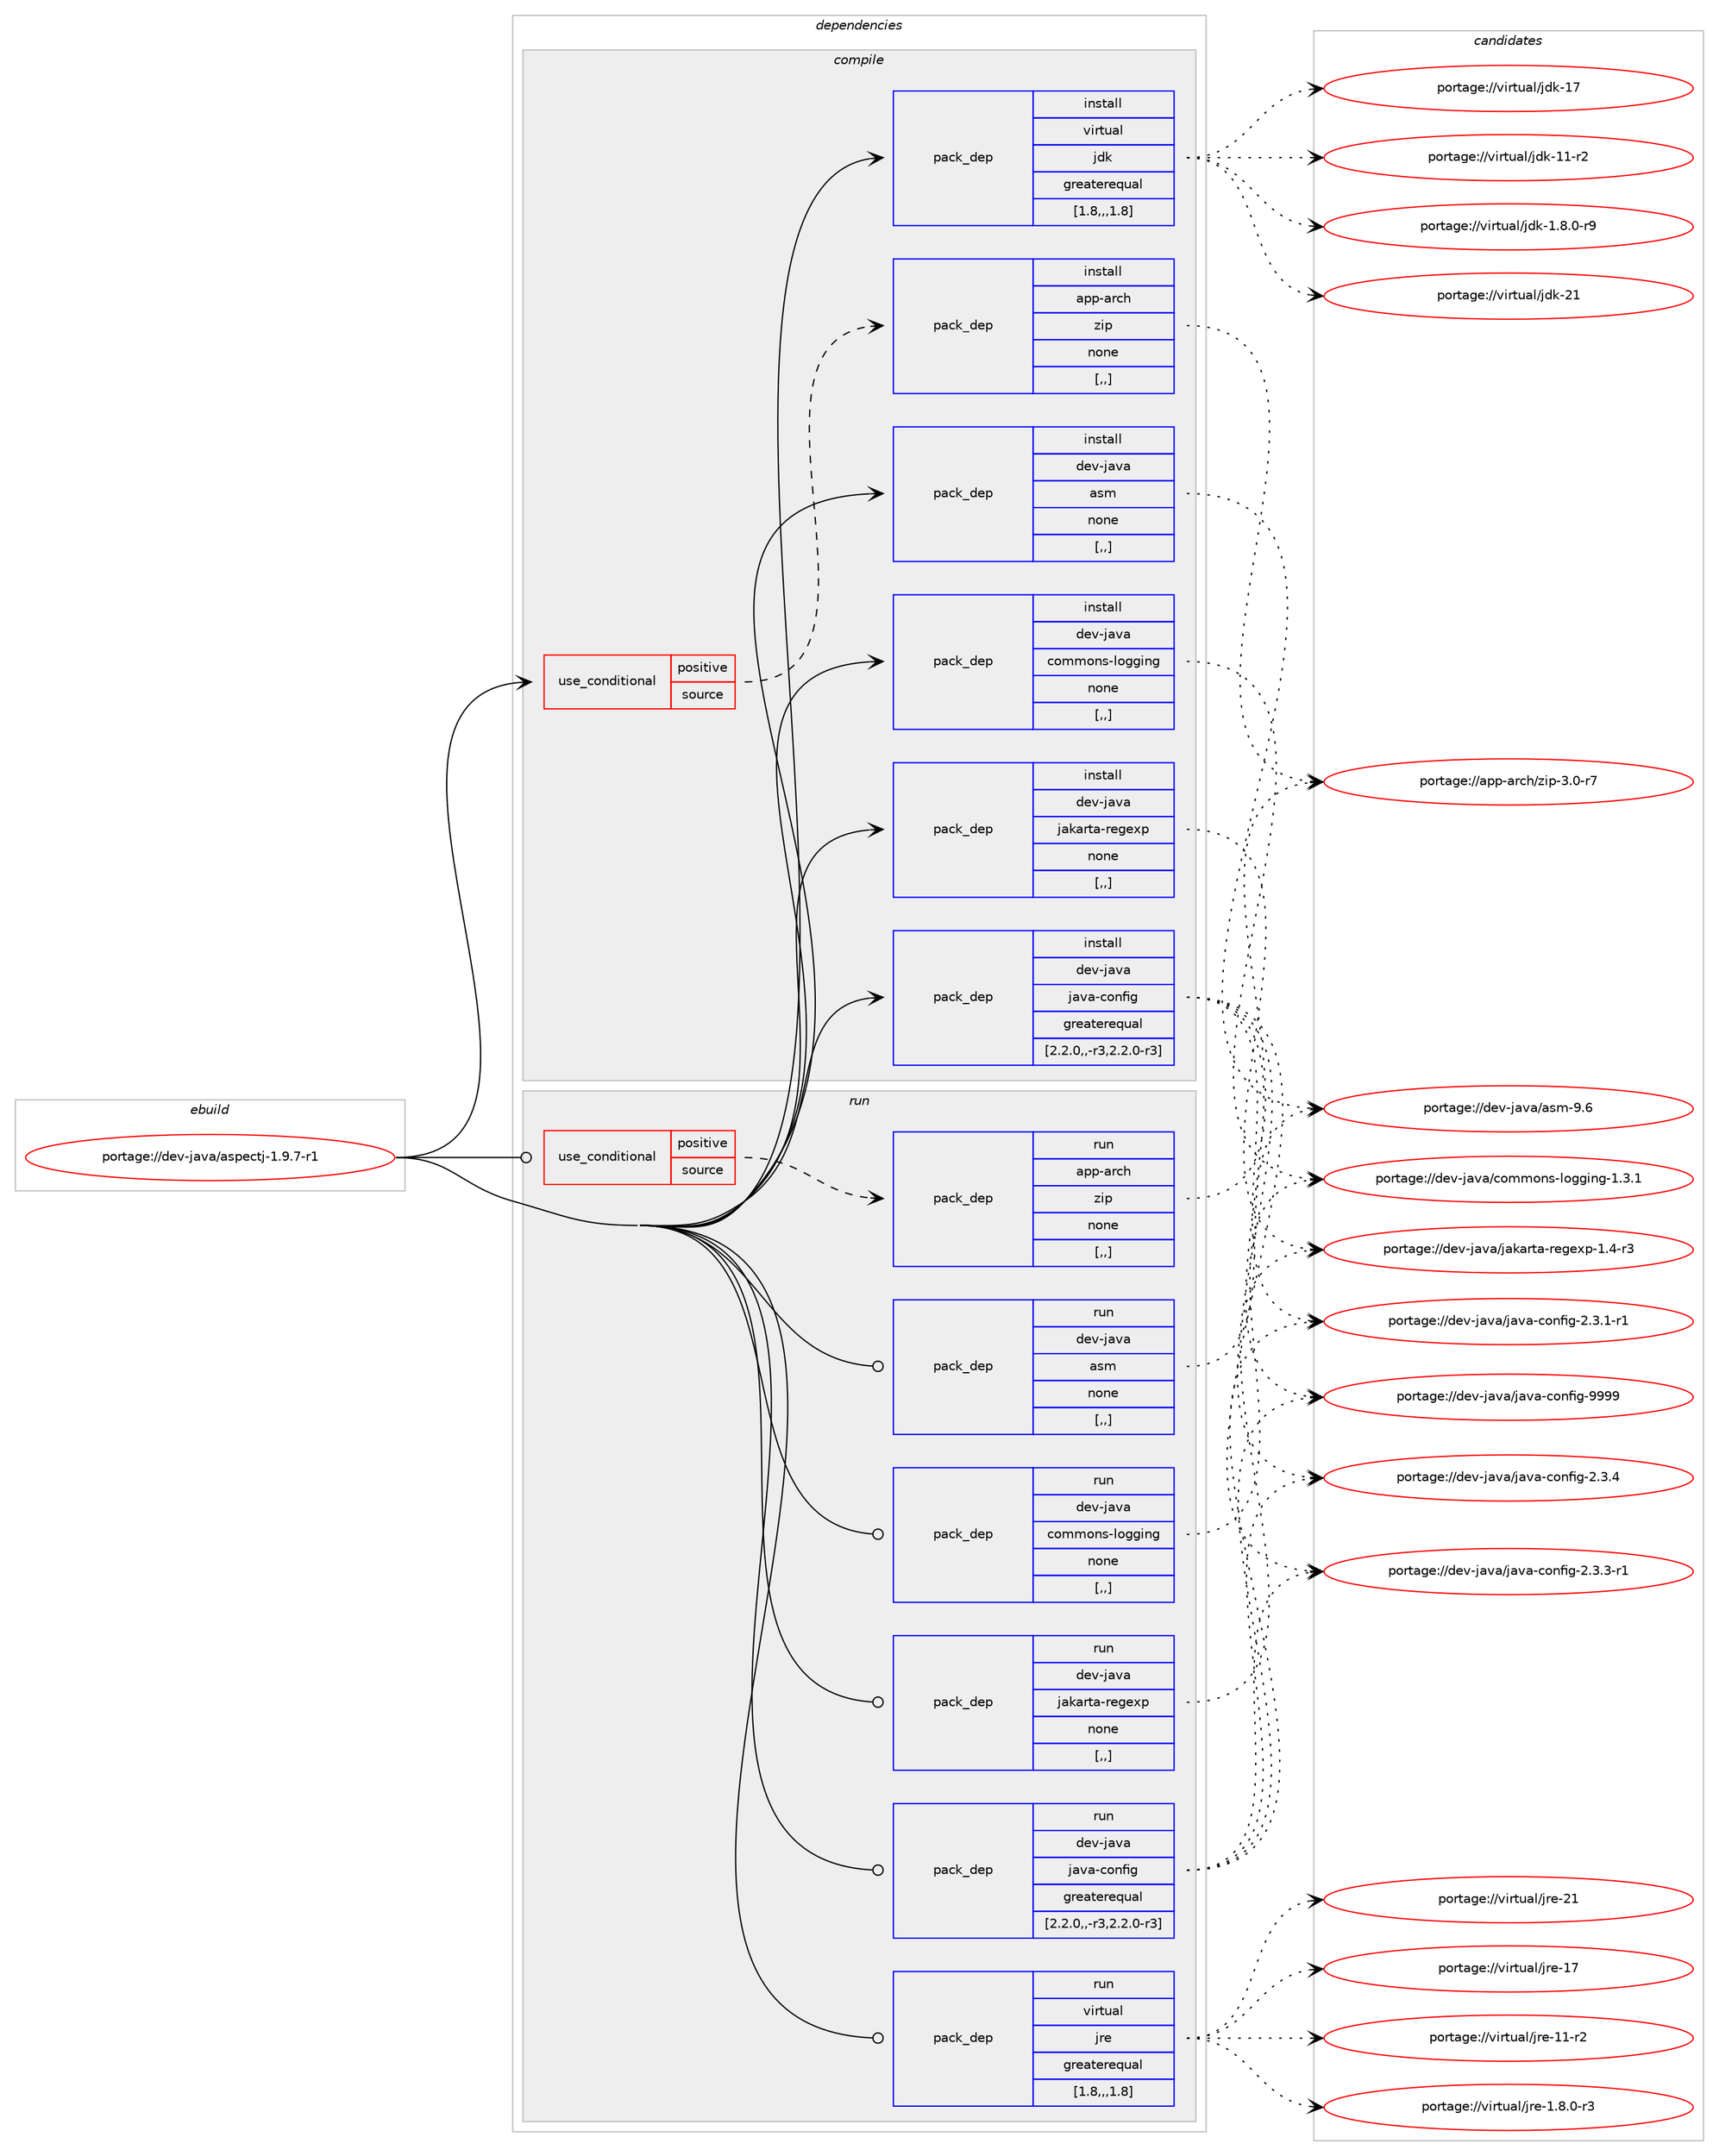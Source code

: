 digraph prolog {

# *************
# Graph options
# *************

newrank=true;
concentrate=true;
compound=true;
graph [rankdir=LR,fontname=Helvetica,fontsize=10,ranksep=1.5];#, ranksep=2.5, nodesep=0.2];
edge  [arrowhead=vee];
node  [fontname=Helvetica,fontsize=10];

# **********
# The ebuild
# **********

subgraph cluster_leftcol {
color=gray;
rank=same;
label=<<i>ebuild</i>>;
id [label="portage://dev-java/aspectj-1.9.7-r1", color=red, width=4, href="../dev-java/aspectj-1.9.7-r1.svg"];
}

# ****************
# The dependencies
# ****************

subgraph cluster_midcol {
color=gray;
label=<<i>dependencies</i>>;
subgraph cluster_compile {
fillcolor="#eeeeee";
style=filled;
label=<<i>compile</i>>;
subgraph cond21343 {
dependency92029 [label=<<TABLE BORDER="0" CELLBORDER="1" CELLSPACING="0" CELLPADDING="4"><TR><TD ROWSPAN="3" CELLPADDING="10">use_conditional</TD></TR><TR><TD>positive</TD></TR><TR><TD>source</TD></TR></TABLE>>, shape=none, color=red];
subgraph pack69643 {
dependency92030 [label=<<TABLE BORDER="0" CELLBORDER="1" CELLSPACING="0" CELLPADDING="4" WIDTH="220"><TR><TD ROWSPAN="6" CELLPADDING="30">pack_dep</TD></TR><TR><TD WIDTH="110">install</TD></TR><TR><TD>app-arch</TD></TR><TR><TD>zip</TD></TR><TR><TD>none</TD></TR><TR><TD>[,,]</TD></TR></TABLE>>, shape=none, color=blue];
}
dependency92029:e -> dependency92030:w [weight=20,style="dashed",arrowhead="vee"];
}
id:e -> dependency92029:w [weight=20,style="solid",arrowhead="vee"];
subgraph pack69644 {
dependency92031 [label=<<TABLE BORDER="0" CELLBORDER="1" CELLSPACING="0" CELLPADDING="4" WIDTH="220"><TR><TD ROWSPAN="6" CELLPADDING="30">pack_dep</TD></TR><TR><TD WIDTH="110">install</TD></TR><TR><TD>dev-java</TD></TR><TR><TD>asm</TD></TR><TR><TD>none</TD></TR><TR><TD>[,,]</TD></TR></TABLE>>, shape=none, color=blue];
}
id:e -> dependency92031:w [weight=20,style="solid",arrowhead="vee"];
subgraph pack69645 {
dependency92032 [label=<<TABLE BORDER="0" CELLBORDER="1" CELLSPACING="0" CELLPADDING="4" WIDTH="220"><TR><TD ROWSPAN="6" CELLPADDING="30">pack_dep</TD></TR><TR><TD WIDTH="110">install</TD></TR><TR><TD>dev-java</TD></TR><TR><TD>commons-logging</TD></TR><TR><TD>none</TD></TR><TR><TD>[,,]</TD></TR></TABLE>>, shape=none, color=blue];
}
id:e -> dependency92032:w [weight=20,style="solid",arrowhead="vee"];
subgraph pack69646 {
dependency92033 [label=<<TABLE BORDER="0" CELLBORDER="1" CELLSPACING="0" CELLPADDING="4" WIDTH="220"><TR><TD ROWSPAN="6" CELLPADDING="30">pack_dep</TD></TR><TR><TD WIDTH="110">install</TD></TR><TR><TD>dev-java</TD></TR><TR><TD>jakarta-regexp</TD></TR><TR><TD>none</TD></TR><TR><TD>[,,]</TD></TR></TABLE>>, shape=none, color=blue];
}
id:e -> dependency92033:w [weight=20,style="solid",arrowhead="vee"];
subgraph pack69647 {
dependency92034 [label=<<TABLE BORDER="0" CELLBORDER="1" CELLSPACING="0" CELLPADDING="4" WIDTH="220"><TR><TD ROWSPAN="6" CELLPADDING="30">pack_dep</TD></TR><TR><TD WIDTH="110">install</TD></TR><TR><TD>dev-java</TD></TR><TR><TD>java-config</TD></TR><TR><TD>greaterequal</TD></TR><TR><TD>[2.2.0,,-r3,2.2.0-r3]</TD></TR></TABLE>>, shape=none, color=blue];
}
id:e -> dependency92034:w [weight=20,style="solid",arrowhead="vee"];
subgraph pack69648 {
dependency92035 [label=<<TABLE BORDER="0" CELLBORDER="1" CELLSPACING="0" CELLPADDING="4" WIDTH="220"><TR><TD ROWSPAN="6" CELLPADDING="30">pack_dep</TD></TR><TR><TD WIDTH="110">install</TD></TR><TR><TD>virtual</TD></TR><TR><TD>jdk</TD></TR><TR><TD>greaterequal</TD></TR><TR><TD>[1.8,,,1.8]</TD></TR></TABLE>>, shape=none, color=blue];
}
id:e -> dependency92035:w [weight=20,style="solid",arrowhead="vee"];
}
subgraph cluster_compileandrun {
fillcolor="#eeeeee";
style=filled;
label=<<i>compile and run</i>>;
}
subgraph cluster_run {
fillcolor="#eeeeee";
style=filled;
label=<<i>run</i>>;
subgraph cond21344 {
dependency92036 [label=<<TABLE BORDER="0" CELLBORDER="1" CELLSPACING="0" CELLPADDING="4"><TR><TD ROWSPAN="3" CELLPADDING="10">use_conditional</TD></TR><TR><TD>positive</TD></TR><TR><TD>source</TD></TR></TABLE>>, shape=none, color=red];
subgraph pack69649 {
dependency92037 [label=<<TABLE BORDER="0" CELLBORDER="1" CELLSPACING="0" CELLPADDING="4" WIDTH="220"><TR><TD ROWSPAN="6" CELLPADDING="30">pack_dep</TD></TR><TR><TD WIDTH="110">run</TD></TR><TR><TD>app-arch</TD></TR><TR><TD>zip</TD></TR><TR><TD>none</TD></TR><TR><TD>[,,]</TD></TR></TABLE>>, shape=none, color=blue];
}
dependency92036:e -> dependency92037:w [weight=20,style="dashed",arrowhead="vee"];
}
id:e -> dependency92036:w [weight=20,style="solid",arrowhead="odot"];
subgraph pack69650 {
dependency92038 [label=<<TABLE BORDER="0" CELLBORDER="1" CELLSPACING="0" CELLPADDING="4" WIDTH="220"><TR><TD ROWSPAN="6" CELLPADDING="30">pack_dep</TD></TR><TR><TD WIDTH="110">run</TD></TR><TR><TD>dev-java</TD></TR><TR><TD>asm</TD></TR><TR><TD>none</TD></TR><TR><TD>[,,]</TD></TR></TABLE>>, shape=none, color=blue];
}
id:e -> dependency92038:w [weight=20,style="solid",arrowhead="odot"];
subgraph pack69651 {
dependency92039 [label=<<TABLE BORDER="0" CELLBORDER="1" CELLSPACING="0" CELLPADDING="4" WIDTH="220"><TR><TD ROWSPAN="6" CELLPADDING="30">pack_dep</TD></TR><TR><TD WIDTH="110">run</TD></TR><TR><TD>dev-java</TD></TR><TR><TD>commons-logging</TD></TR><TR><TD>none</TD></TR><TR><TD>[,,]</TD></TR></TABLE>>, shape=none, color=blue];
}
id:e -> dependency92039:w [weight=20,style="solid",arrowhead="odot"];
subgraph pack69652 {
dependency92040 [label=<<TABLE BORDER="0" CELLBORDER="1" CELLSPACING="0" CELLPADDING="4" WIDTH="220"><TR><TD ROWSPAN="6" CELLPADDING="30">pack_dep</TD></TR><TR><TD WIDTH="110">run</TD></TR><TR><TD>dev-java</TD></TR><TR><TD>jakarta-regexp</TD></TR><TR><TD>none</TD></TR><TR><TD>[,,]</TD></TR></TABLE>>, shape=none, color=blue];
}
id:e -> dependency92040:w [weight=20,style="solid",arrowhead="odot"];
subgraph pack69653 {
dependency92041 [label=<<TABLE BORDER="0" CELLBORDER="1" CELLSPACING="0" CELLPADDING="4" WIDTH="220"><TR><TD ROWSPAN="6" CELLPADDING="30">pack_dep</TD></TR><TR><TD WIDTH="110">run</TD></TR><TR><TD>dev-java</TD></TR><TR><TD>java-config</TD></TR><TR><TD>greaterequal</TD></TR><TR><TD>[2.2.0,,-r3,2.2.0-r3]</TD></TR></TABLE>>, shape=none, color=blue];
}
id:e -> dependency92041:w [weight=20,style="solid",arrowhead="odot"];
subgraph pack69654 {
dependency92042 [label=<<TABLE BORDER="0" CELLBORDER="1" CELLSPACING="0" CELLPADDING="4" WIDTH="220"><TR><TD ROWSPAN="6" CELLPADDING="30">pack_dep</TD></TR><TR><TD WIDTH="110">run</TD></TR><TR><TD>virtual</TD></TR><TR><TD>jre</TD></TR><TR><TD>greaterequal</TD></TR><TR><TD>[1.8,,,1.8]</TD></TR></TABLE>>, shape=none, color=blue];
}
id:e -> dependency92042:w [weight=20,style="solid",arrowhead="odot"];
}
}

# **************
# The candidates
# **************

subgraph cluster_choices {
rank=same;
color=gray;
label=<<i>candidates</i>>;

subgraph choice69643 {
color=black;
nodesep=1;
choice9711211245971149910447122105112455146484511455 [label="portage://app-arch/zip-3.0-r7", color=red, width=4,href="../app-arch/zip-3.0-r7.svg"];
dependency92030:e -> choice9711211245971149910447122105112455146484511455:w [style=dotted,weight="100"];
}
subgraph choice69644 {
color=black;
nodesep=1;
choice100101118451069711897479711510945574654 [label="portage://dev-java/asm-9.6", color=red, width=4,href="../dev-java/asm-9.6.svg"];
dependency92031:e -> choice100101118451069711897479711510945574654:w [style=dotted,weight="100"];
}
subgraph choice69645 {
color=black;
nodesep=1;
choice100101118451069711897479911110910911111011545108111103103105110103454946514649 [label="portage://dev-java/commons-logging-1.3.1", color=red, width=4,href="../dev-java/commons-logging-1.3.1.svg"];
dependency92032:e -> choice100101118451069711897479911110910911111011545108111103103105110103454946514649:w [style=dotted,weight="100"];
}
subgraph choice69646 {
color=black;
nodesep=1;
choice1001011184510697118974710697107971141169745114101103101120112454946524511451 [label="portage://dev-java/jakarta-regexp-1.4-r3", color=red, width=4,href="../dev-java/jakarta-regexp-1.4-r3.svg"];
dependency92033:e -> choice1001011184510697118974710697107971141169745114101103101120112454946524511451:w [style=dotted,weight="100"];
}
subgraph choice69647 {
color=black;
nodesep=1;
choice10010111845106971189747106971189745991111101021051034557575757 [label="portage://dev-java/java-config-9999", color=red, width=4,href="../dev-java/java-config-9999.svg"];
choice1001011184510697118974710697118974599111110102105103455046514652 [label="portage://dev-java/java-config-2.3.4", color=red, width=4,href="../dev-java/java-config-2.3.4.svg"];
choice10010111845106971189747106971189745991111101021051034550465146514511449 [label="portage://dev-java/java-config-2.3.3-r1", color=red, width=4,href="../dev-java/java-config-2.3.3-r1.svg"];
choice10010111845106971189747106971189745991111101021051034550465146494511449 [label="portage://dev-java/java-config-2.3.1-r1", color=red, width=4,href="../dev-java/java-config-2.3.1-r1.svg"];
dependency92034:e -> choice10010111845106971189747106971189745991111101021051034557575757:w [style=dotted,weight="100"];
dependency92034:e -> choice1001011184510697118974710697118974599111110102105103455046514652:w [style=dotted,weight="100"];
dependency92034:e -> choice10010111845106971189747106971189745991111101021051034550465146514511449:w [style=dotted,weight="100"];
dependency92034:e -> choice10010111845106971189747106971189745991111101021051034550465146494511449:w [style=dotted,weight="100"];
}
subgraph choice69648 {
color=black;
nodesep=1;
choice1181051141161179710847106100107455049 [label="portage://virtual/jdk-21", color=red, width=4,href="../virtual/jdk-21.svg"];
choice1181051141161179710847106100107454955 [label="portage://virtual/jdk-17", color=red, width=4,href="../virtual/jdk-17.svg"];
choice11810511411611797108471061001074549494511450 [label="portage://virtual/jdk-11-r2", color=red, width=4,href="../virtual/jdk-11-r2.svg"];
choice11810511411611797108471061001074549465646484511457 [label="portage://virtual/jdk-1.8.0-r9", color=red, width=4,href="../virtual/jdk-1.8.0-r9.svg"];
dependency92035:e -> choice1181051141161179710847106100107455049:w [style=dotted,weight="100"];
dependency92035:e -> choice1181051141161179710847106100107454955:w [style=dotted,weight="100"];
dependency92035:e -> choice11810511411611797108471061001074549494511450:w [style=dotted,weight="100"];
dependency92035:e -> choice11810511411611797108471061001074549465646484511457:w [style=dotted,weight="100"];
}
subgraph choice69649 {
color=black;
nodesep=1;
choice9711211245971149910447122105112455146484511455 [label="portage://app-arch/zip-3.0-r7", color=red, width=4,href="../app-arch/zip-3.0-r7.svg"];
dependency92037:e -> choice9711211245971149910447122105112455146484511455:w [style=dotted,weight="100"];
}
subgraph choice69650 {
color=black;
nodesep=1;
choice100101118451069711897479711510945574654 [label="portage://dev-java/asm-9.6", color=red, width=4,href="../dev-java/asm-9.6.svg"];
dependency92038:e -> choice100101118451069711897479711510945574654:w [style=dotted,weight="100"];
}
subgraph choice69651 {
color=black;
nodesep=1;
choice100101118451069711897479911110910911111011545108111103103105110103454946514649 [label="portage://dev-java/commons-logging-1.3.1", color=red, width=4,href="../dev-java/commons-logging-1.3.1.svg"];
dependency92039:e -> choice100101118451069711897479911110910911111011545108111103103105110103454946514649:w [style=dotted,weight="100"];
}
subgraph choice69652 {
color=black;
nodesep=1;
choice1001011184510697118974710697107971141169745114101103101120112454946524511451 [label="portage://dev-java/jakarta-regexp-1.4-r3", color=red, width=4,href="../dev-java/jakarta-regexp-1.4-r3.svg"];
dependency92040:e -> choice1001011184510697118974710697107971141169745114101103101120112454946524511451:w [style=dotted,weight="100"];
}
subgraph choice69653 {
color=black;
nodesep=1;
choice10010111845106971189747106971189745991111101021051034557575757 [label="portage://dev-java/java-config-9999", color=red, width=4,href="../dev-java/java-config-9999.svg"];
choice1001011184510697118974710697118974599111110102105103455046514652 [label="portage://dev-java/java-config-2.3.4", color=red, width=4,href="../dev-java/java-config-2.3.4.svg"];
choice10010111845106971189747106971189745991111101021051034550465146514511449 [label="portage://dev-java/java-config-2.3.3-r1", color=red, width=4,href="../dev-java/java-config-2.3.3-r1.svg"];
choice10010111845106971189747106971189745991111101021051034550465146494511449 [label="portage://dev-java/java-config-2.3.1-r1", color=red, width=4,href="../dev-java/java-config-2.3.1-r1.svg"];
dependency92041:e -> choice10010111845106971189747106971189745991111101021051034557575757:w [style=dotted,weight="100"];
dependency92041:e -> choice1001011184510697118974710697118974599111110102105103455046514652:w [style=dotted,weight="100"];
dependency92041:e -> choice10010111845106971189747106971189745991111101021051034550465146514511449:w [style=dotted,weight="100"];
dependency92041:e -> choice10010111845106971189747106971189745991111101021051034550465146494511449:w [style=dotted,weight="100"];
}
subgraph choice69654 {
color=black;
nodesep=1;
choice1181051141161179710847106114101455049 [label="portage://virtual/jre-21", color=red, width=4,href="../virtual/jre-21.svg"];
choice1181051141161179710847106114101454955 [label="portage://virtual/jre-17", color=red, width=4,href="../virtual/jre-17.svg"];
choice11810511411611797108471061141014549494511450 [label="portage://virtual/jre-11-r2", color=red, width=4,href="../virtual/jre-11-r2.svg"];
choice11810511411611797108471061141014549465646484511451 [label="portage://virtual/jre-1.8.0-r3", color=red, width=4,href="../virtual/jre-1.8.0-r3.svg"];
dependency92042:e -> choice1181051141161179710847106114101455049:w [style=dotted,weight="100"];
dependency92042:e -> choice1181051141161179710847106114101454955:w [style=dotted,weight="100"];
dependency92042:e -> choice11810511411611797108471061141014549494511450:w [style=dotted,weight="100"];
dependency92042:e -> choice11810511411611797108471061141014549465646484511451:w [style=dotted,weight="100"];
}
}

}
